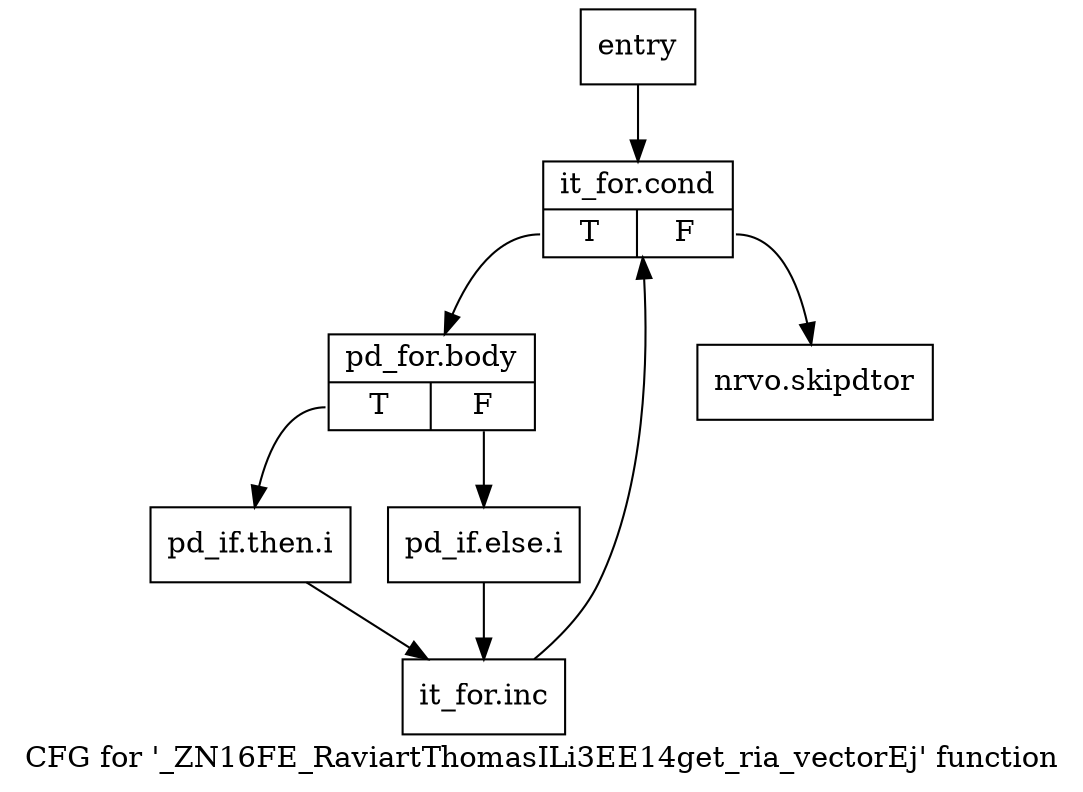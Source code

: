 digraph "CFG for '_ZN16FE_RaviartThomasILi3EE14get_ria_vectorEj' function" {
	label="CFG for '_ZN16FE_RaviartThomasILi3EE14get_ria_vectorEj' function";

	Node0x5058ce0 [shape=record,label="{entry}"];
	Node0x5058ce0 -> Node0x5058d30;
	Node0x5058d30 [shape=record,label="{it_for.cond|{<s0>T|<s1>F}}"];
	Node0x5058d30:s0 -> Node0x5058d80;
	Node0x5058d30:s1 -> Node0x5058ec0;
	Node0x5058d80 [shape=record,label="{pd_for.body|{<s0>T|<s1>F}}"];
	Node0x5058d80:s0 -> Node0x5058dd0;
	Node0x5058d80:s1 -> Node0x5058e20;
	Node0x5058dd0 [shape=record,label="{pd_if.then.i}"];
	Node0x5058dd0 -> Node0x5058e70;
	Node0x5058e20 [shape=record,label="{pd_if.else.i}"];
	Node0x5058e20 -> Node0x5058e70;
	Node0x5058e70 [shape=record,label="{it_for.inc}"];
	Node0x5058e70 -> Node0x5058d30;
	Node0x5058ec0 [shape=record,label="{nrvo.skipdtor}"];
}
